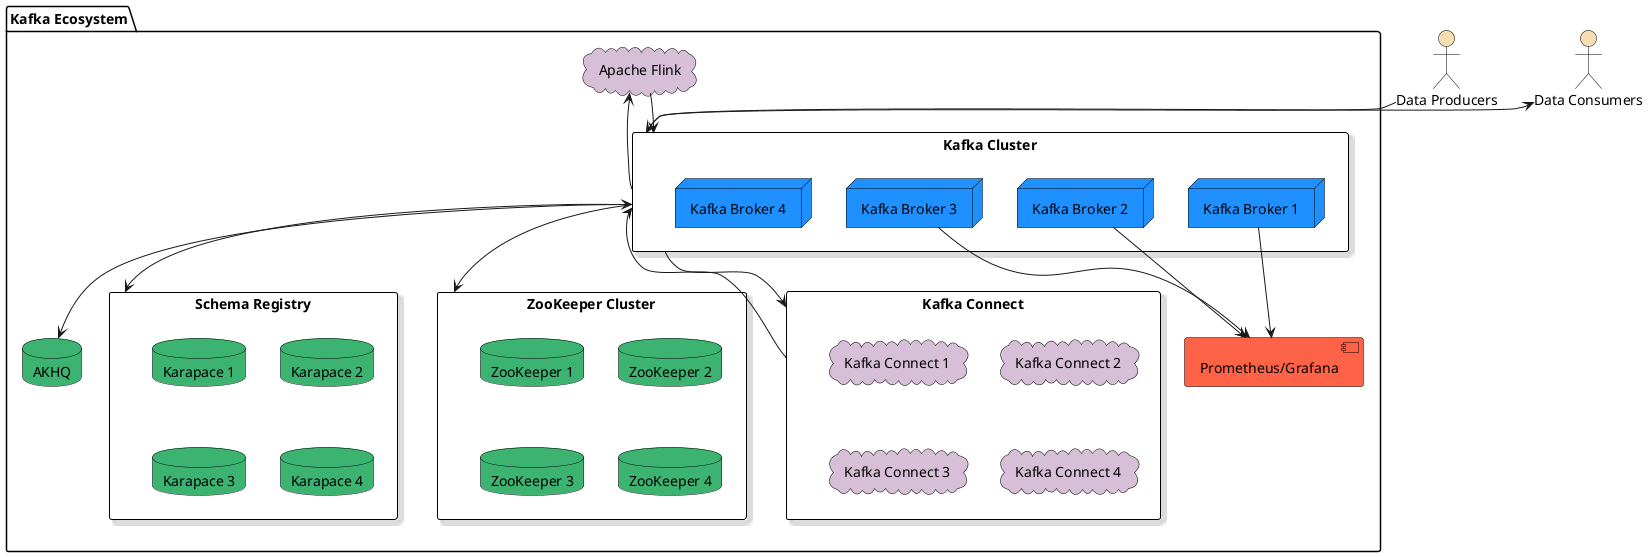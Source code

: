 @startuml
skinparam rectangle {
  BorderColor Black
  Shadowing true
}

' Actors
skinparam actor {
  BackgroundColor Wheat
  BorderColor Black
}

' Kafka Brokers
skinparam node {
  BackgroundColor DodgerBlue
  BorderColor Black
}

' External Services (ZooKeeper, Karapace, AKHQ)
skinparam database {
  BackgroundColor MediumSeaGreen
  BorderColor Black
}

' Monitoring Tools (Prometheus/Grafana)
skinparam component {
  BackgroundColor Tomato
  BorderColor Black
}

' Data Integration Tools (Kafka Connect, Apache Flink)
skinparam cloud {
  BackgroundColor Thistle
  BorderColor Black
}

actor "Data Producers" as DP
actor "Data Consumers" as DC

package "Kafka Ecosystem" {
  rectangle "Kafka Cluster" as KB {
    node "Kafka Broker 1" as KB1
    node "Kafka Broker 2" as KB2
    node "Kafka Broker 3" as KB3
    node "Kafka Broker 4" as KB4
  }
  
  rectangle "ZooKeeper Cluster" as ZK {
    database "ZooKeeper 1" as ZK1
    database "ZooKeeper 2" as ZK2
    database "ZooKeeper 3" as ZK3
    database "ZooKeeper 4" as ZK4
  }

  rectangle "Schema Registry" as Karapace {
    database "Karapace 1" as K1
    database "Karapace 2" as K2
    database "Karapace 3" as K3
    database "Karapace 4" as K4
  }

  database "AKHQ" as AKHQ

  component "Prometheus/Grafana" as PG

  rectangle "Kafka Connect" as KC {
    cloud "Kafka Connect 1" as KC1
    cloud "Kafka Connect 2" as KC2
    cloud "Kafka Connect 3" as KC3
    cloud "Kafka Connect 4" as KC4
  }

  cloud "Apache Flink" as Flink

  DP --> KB
  DC <-- KB

  KB --> ZK

  KB <--> Karapace

  KB --> AKHQ

  KB1 --> PG
  KB2 --> PG
  KB3 --> PG

  KC --> KB
  KB --> KC

  Flink --> KB
  KB --> Flink
}
@enduml
